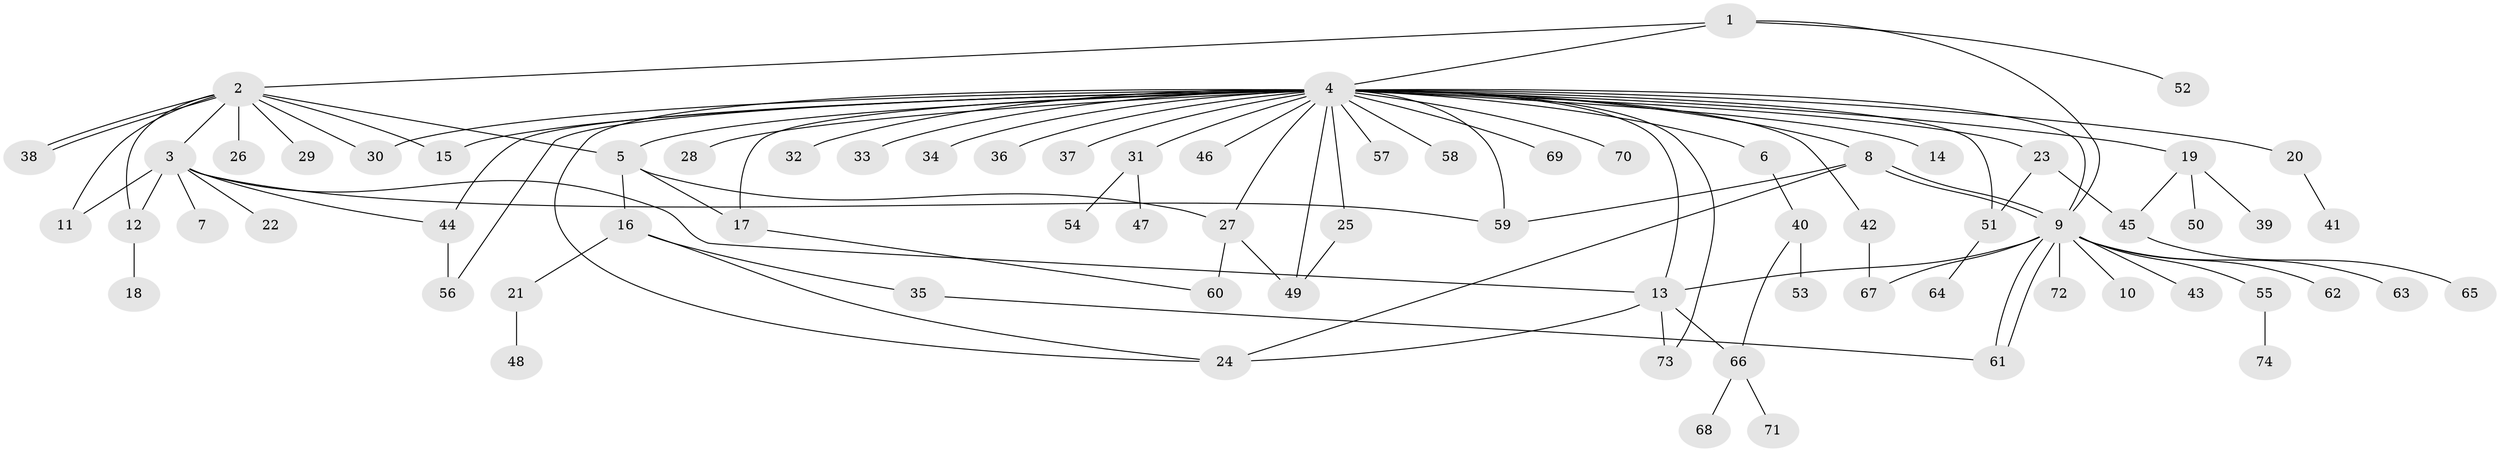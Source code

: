// Generated by graph-tools (version 1.1) at 2025/14/03/09/25 04:14:34]
// undirected, 74 vertices, 103 edges
graph export_dot {
graph [start="1"]
  node [color=gray90,style=filled];
  1;
  2;
  3;
  4;
  5;
  6;
  7;
  8;
  9;
  10;
  11;
  12;
  13;
  14;
  15;
  16;
  17;
  18;
  19;
  20;
  21;
  22;
  23;
  24;
  25;
  26;
  27;
  28;
  29;
  30;
  31;
  32;
  33;
  34;
  35;
  36;
  37;
  38;
  39;
  40;
  41;
  42;
  43;
  44;
  45;
  46;
  47;
  48;
  49;
  50;
  51;
  52;
  53;
  54;
  55;
  56;
  57;
  58;
  59;
  60;
  61;
  62;
  63;
  64;
  65;
  66;
  67;
  68;
  69;
  70;
  71;
  72;
  73;
  74;
  1 -- 2;
  1 -- 4;
  1 -- 9;
  1 -- 52;
  2 -- 3;
  2 -- 5;
  2 -- 11;
  2 -- 12;
  2 -- 15;
  2 -- 26;
  2 -- 29;
  2 -- 30;
  2 -- 38;
  2 -- 38;
  3 -- 7;
  3 -- 11;
  3 -- 12;
  3 -- 13;
  3 -- 22;
  3 -- 44;
  3 -- 59;
  4 -- 5;
  4 -- 6;
  4 -- 8;
  4 -- 9;
  4 -- 13;
  4 -- 14;
  4 -- 15;
  4 -- 17;
  4 -- 19;
  4 -- 20;
  4 -- 23;
  4 -- 24;
  4 -- 25;
  4 -- 27;
  4 -- 28;
  4 -- 30;
  4 -- 31;
  4 -- 32;
  4 -- 33;
  4 -- 34;
  4 -- 36;
  4 -- 37;
  4 -- 42;
  4 -- 44;
  4 -- 46;
  4 -- 49;
  4 -- 51;
  4 -- 56;
  4 -- 57;
  4 -- 58;
  4 -- 59;
  4 -- 69;
  4 -- 70;
  4 -- 73;
  5 -- 16;
  5 -- 17;
  5 -- 27;
  6 -- 40;
  8 -- 9;
  8 -- 9;
  8 -- 24;
  8 -- 59;
  9 -- 10;
  9 -- 13;
  9 -- 43;
  9 -- 55;
  9 -- 61;
  9 -- 61;
  9 -- 62;
  9 -- 63;
  9 -- 67;
  9 -- 72;
  12 -- 18;
  13 -- 24;
  13 -- 66;
  13 -- 73;
  16 -- 21;
  16 -- 24;
  16 -- 35;
  17 -- 60;
  19 -- 39;
  19 -- 45;
  19 -- 50;
  20 -- 41;
  21 -- 48;
  23 -- 45;
  23 -- 51;
  25 -- 49;
  27 -- 49;
  27 -- 60;
  31 -- 47;
  31 -- 54;
  35 -- 61;
  40 -- 53;
  40 -- 66;
  42 -- 67;
  44 -- 56;
  45 -- 65;
  51 -- 64;
  55 -- 74;
  66 -- 68;
  66 -- 71;
}
